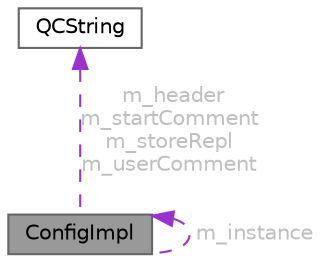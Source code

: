 digraph "ConfigImpl"
{
 // INTERACTIVE_SVG=YES
 // LATEX_PDF_SIZE
  bgcolor="transparent";
  edge [fontname=Helvetica,fontsize=10,labelfontname=Helvetica,labelfontsize=10];
  node [fontname=Helvetica,fontsize=10,shape=box,height=0.2,width=0.4];
  Node1 [id="Node000001",label="ConfigImpl",height=0.2,width=0.4,color="gray40", fillcolor="grey60", style="filled", fontcolor="black",tooltip="Singleton for configuration variables."];
  Node1 -> Node1 [id="edge1_Node000001_Node000001",dir="back",color="darkorchid3",style="dashed",tooltip=" ",label=" m_instance",fontcolor="grey" ];
  Node2 -> Node1 [id="edge2_Node000001_Node000002",dir="back",color="darkorchid3",style="dashed",tooltip=" ",label=" m_header\nm_startComment\nm_storeRepl\nm_userComment",fontcolor="grey" ];
  Node2 [id="Node000002",label="QCString",height=0.2,width=0.4,color="gray40", fillcolor="white", style="filled",URL="$d9/d45/class_q_c_string.html",tooltip="This is an alternative implementation of QCString."];
}
